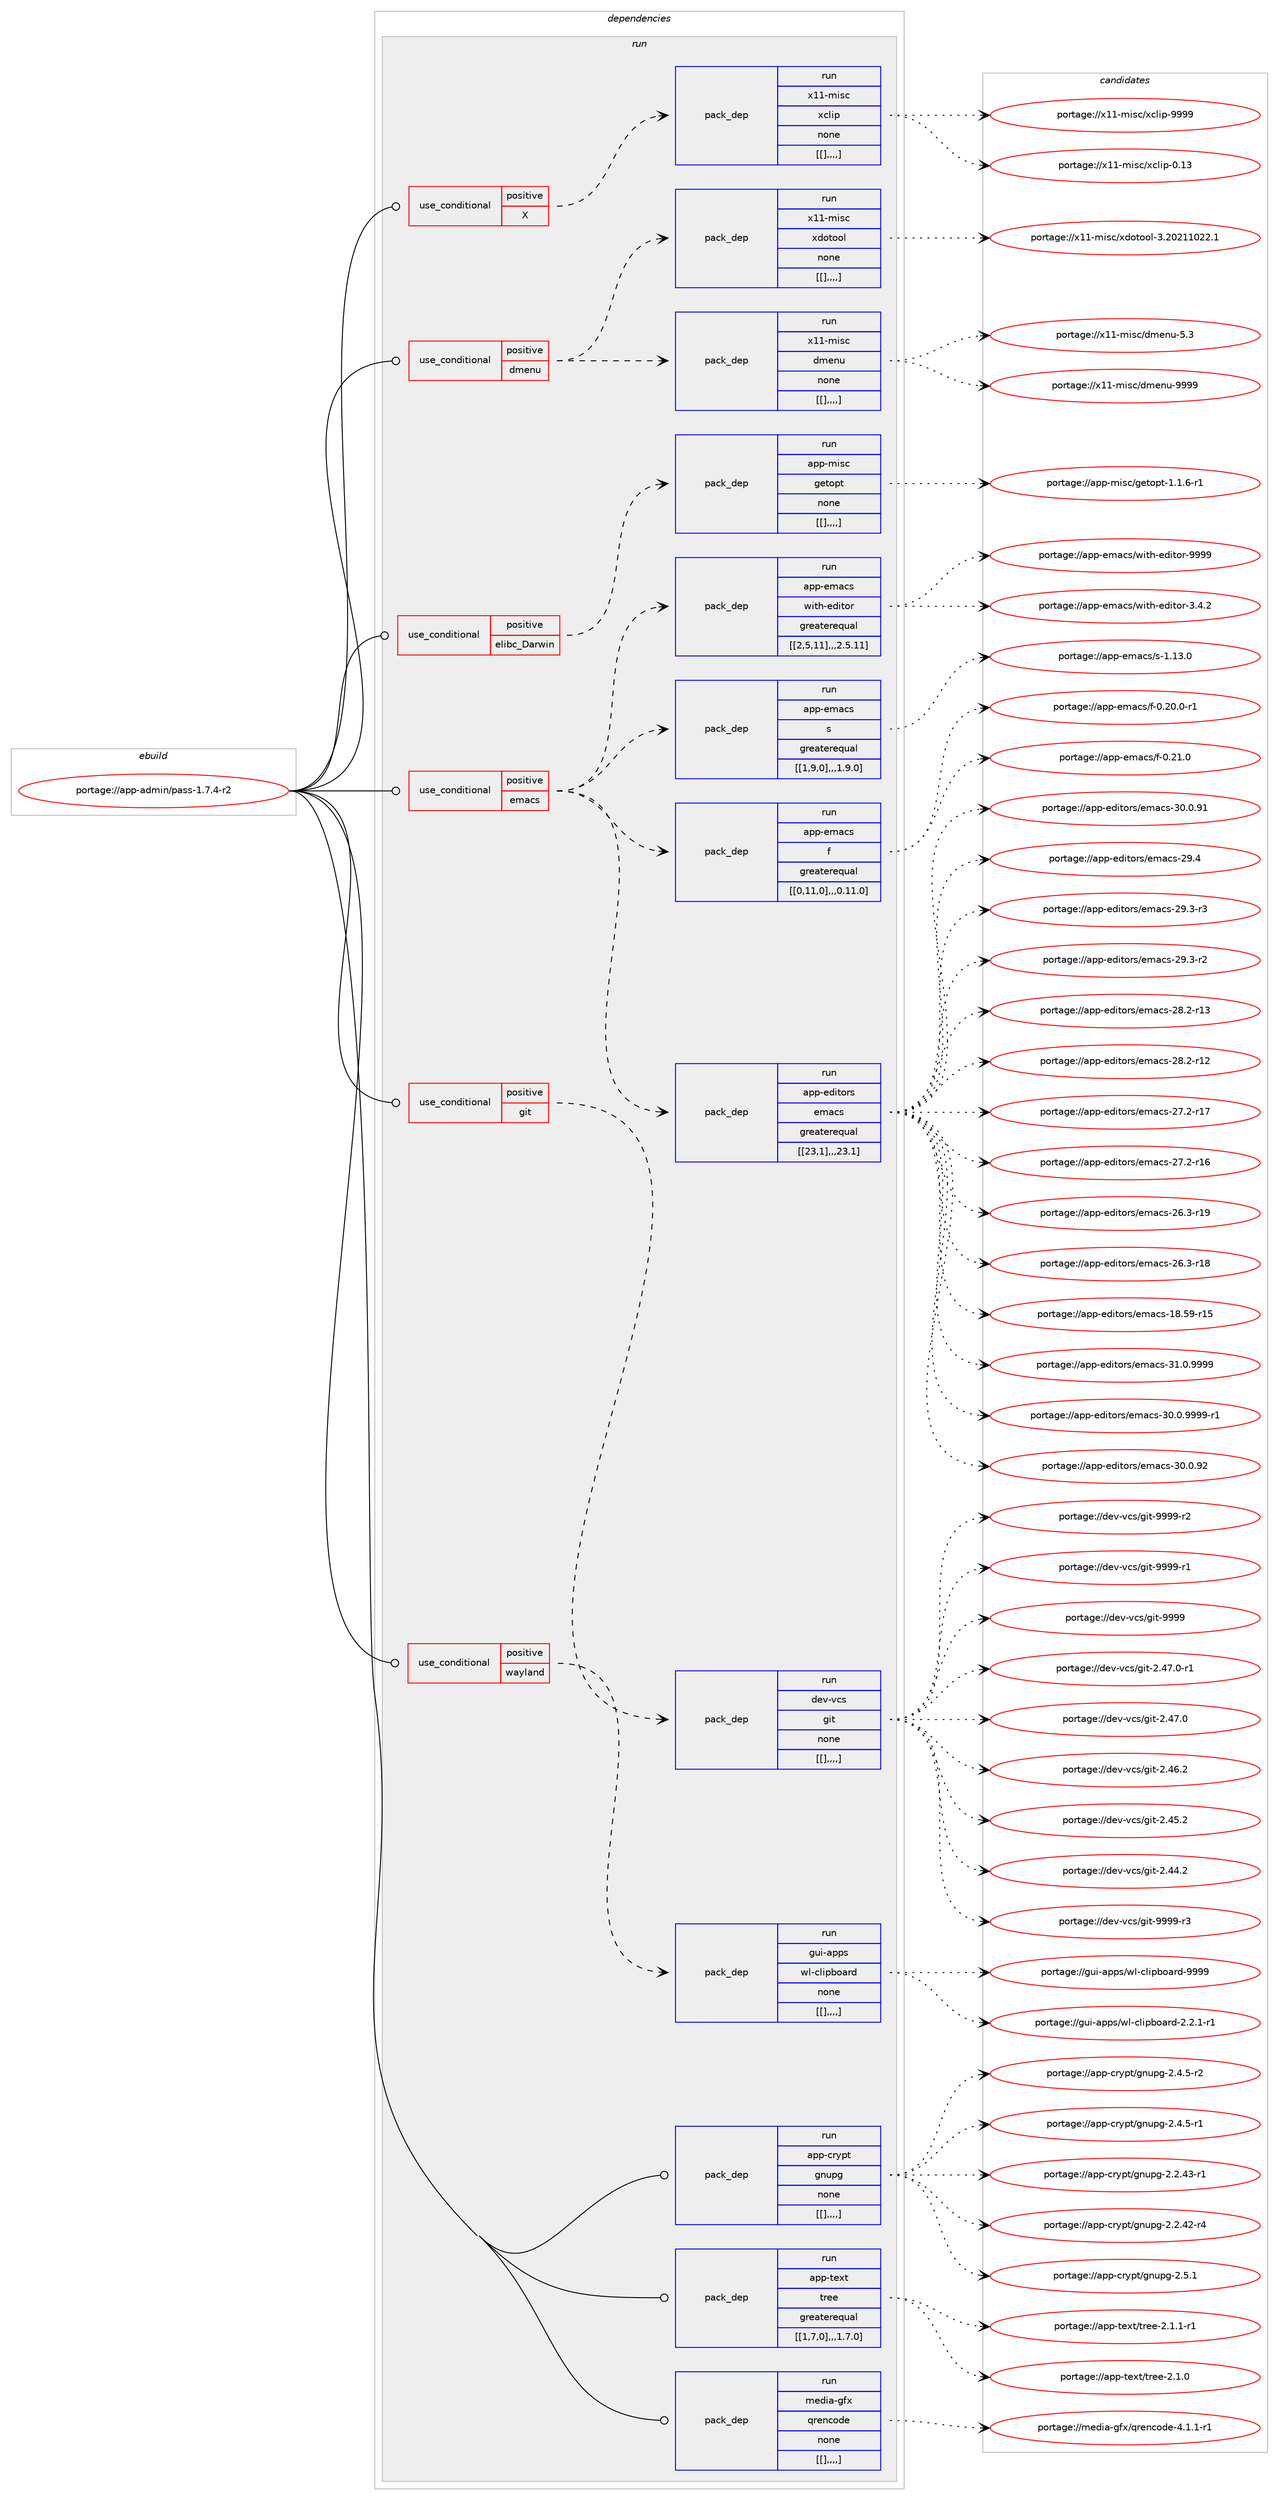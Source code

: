 digraph prolog {

# *************
# Graph options
# *************

newrank=true;
concentrate=true;
compound=true;
graph [rankdir=LR,fontname=Helvetica,fontsize=10,ranksep=1.5];#, ranksep=2.5, nodesep=0.2];
edge  [arrowhead=vee];
node  [fontname=Helvetica,fontsize=10];

# **********
# The ebuild
# **********

subgraph cluster_leftcol {
color=gray;
label=<<i>ebuild</i>>;
id [label="portage://app-admin/pass-1.7.4-r2", color=red, width=4, href="../app-admin/pass-1.7.4-r2.svg"];
}

# ****************
# The dependencies
# ****************

subgraph cluster_midcol {
color=gray;
label=<<i>dependencies</i>>;
subgraph cluster_compile {
fillcolor="#eeeeee";
style=filled;
label=<<i>compile</i>>;
}
subgraph cluster_compileandrun {
fillcolor="#eeeeee";
style=filled;
label=<<i>compile and run</i>>;
}
subgraph cluster_run {
fillcolor="#eeeeee";
style=filled;
label=<<i>run</i>>;
subgraph cond619 {
dependency2869 [label=<<TABLE BORDER="0" CELLBORDER="1" CELLSPACING="0" CELLPADDING="4"><TR><TD ROWSPAN="3" CELLPADDING="10">use_conditional</TD></TR><TR><TD>positive</TD></TR><TR><TD>X</TD></TR></TABLE>>, shape=none, color=red];
subgraph pack2291 {
dependency2939 [label=<<TABLE BORDER="0" CELLBORDER="1" CELLSPACING="0" CELLPADDING="4" WIDTH="220"><TR><TD ROWSPAN="6" CELLPADDING="30">pack_dep</TD></TR><TR><TD WIDTH="110">run</TD></TR><TR><TD>x11-misc</TD></TR><TR><TD>xclip</TD></TR><TR><TD>none</TD></TR><TR><TD>[[],,,,]</TD></TR></TABLE>>, shape=none, color=blue];
}
dependency2869:e -> dependency2939:w [weight=20,style="dashed",arrowhead="vee"];
}
id:e -> dependency2869:w [weight=20,style="solid",arrowhead="odot"];
subgraph cond638 {
dependency2955 [label=<<TABLE BORDER="0" CELLBORDER="1" CELLSPACING="0" CELLPADDING="4"><TR><TD ROWSPAN="3" CELLPADDING="10">use_conditional</TD></TR><TR><TD>positive</TD></TR><TR><TD>dmenu</TD></TR></TABLE>>, shape=none, color=red];
subgraph pack2325 {
dependency2971 [label=<<TABLE BORDER="0" CELLBORDER="1" CELLSPACING="0" CELLPADDING="4" WIDTH="220"><TR><TD ROWSPAN="6" CELLPADDING="30">pack_dep</TD></TR><TR><TD WIDTH="110">run</TD></TR><TR><TD>x11-misc</TD></TR><TR><TD>dmenu</TD></TR><TR><TD>none</TD></TR><TR><TD>[[],,,,]</TD></TR></TABLE>>, shape=none, color=blue];
}
dependency2955:e -> dependency2971:w [weight=20,style="dashed",arrowhead="vee"];
subgraph pack2331 {
dependency2991 [label=<<TABLE BORDER="0" CELLBORDER="1" CELLSPACING="0" CELLPADDING="4" WIDTH="220"><TR><TD ROWSPAN="6" CELLPADDING="30">pack_dep</TD></TR><TR><TD WIDTH="110">run</TD></TR><TR><TD>x11-misc</TD></TR><TR><TD>xdotool</TD></TR><TR><TD>none</TD></TR><TR><TD>[[],,,,]</TD></TR></TABLE>>, shape=none, color=blue];
}
dependency2955:e -> dependency2991:w [weight=20,style="dashed",arrowhead="vee"];
}
id:e -> dependency2955:w [weight=20,style="solid",arrowhead="odot"];
subgraph cond660 {
dependency3063 [label=<<TABLE BORDER="0" CELLBORDER="1" CELLSPACING="0" CELLPADDING="4"><TR><TD ROWSPAN="3" CELLPADDING="10">use_conditional</TD></TR><TR><TD>positive</TD></TR><TR><TD>elibc_Darwin</TD></TR></TABLE>>, shape=none, color=red];
subgraph pack2400 {
dependency3087 [label=<<TABLE BORDER="0" CELLBORDER="1" CELLSPACING="0" CELLPADDING="4" WIDTH="220"><TR><TD ROWSPAN="6" CELLPADDING="30">pack_dep</TD></TR><TR><TD WIDTH="110">run</TD></TR><TR><TD>app-misc</TD></TR><TR><TD>getopt</TD></TR><TR><TD>none</TD></TR><TR><TD>[[],,,,]</TD></TR></TABLE>>, shape=none, color=blue];
}
dependency3063:e -> dependency3087:w [weight=20,style="dashed",arrowhead="vee"];
}
id:e -> dependency3063:w [weight=20,style="solid",arrowhead="odot"];
subgraph cond677 {
dependency3093 [label=<<TABLE BORDER="0" CELLBORDER="1" CELLSPACING="0" CELLPADDING="4"><TR><TD ROWSPAN="3" CELLPADDING="10">use_conditional</TD></TR><TR><TD>positive</TD></TR><TR><TD>emacs</TD></TR></TABLE>>, shape=none, color=red];
subgraph pack2481 {
dependency3170 [label=<<TABLE BORDER="0" CELLBORDER="1" CELLSPACING="0" CELLPADDING="4" WIDTH="220"><TR><TD ROWSPAN="6" CELLPADDING="30">pack_dep</TD></TR><TR><TD WIDTH="110">run</TD></TR><TR><TD>app-editors</TD></TR><TR><TD>emacs</TD></TR><TR><TD>greaterequal</TD></TR><TR><TD>[[23,1],,,23.1]</TD></TR></TABLE>>, shape=none, color=blue];
}
dependency3093:e -> dependency3170:w [weight=20,style="dashed",arrowhead="vee"];
subgraph pack2502 {
dependency3238 [label=<<TABLE BORDER="0" CELLBORDER="1" CELLSPACING="0" CELLPADDING="4" WIDTH="220"><TR><TD ROWSPAN="6" CELLPADDING="30">pack_dep</TD></TR><TR><TD WIDTH="110">run</TD></TR><TR><TD>app-emacs</TD></TR><TR><TD>f</TD></TR><TR><TD>greaterequal</TD></TR><TR><TD>[[0,11,0],,,0.11.0]</TD></TR></TABLE>>, shape=none, color=blue];
}
dependency3093:e -> dependency3238:w [weight=20,style="dashed",arrowhead="vee"];
subgraph pack2534 {
dependency3348 [label=<<TABLE BORDER="0" CELLBORDER="1" CELLSPACING="0" CELLPADDING="4" WIDTH="220"><TR><TD ROWSPAN="6" CELLPADDING="30">pack_dep</TD></TR><TR><TD WIDTH="110">run</TD></TR><TR><TD>app-emacs</TD></TR><TR><TD>s</TD></TR><TR><TD>greaterequal</TD></TR><TR><TD>[[1,9,0],,,1.9.0]</TD></TR></TABLE>>, shape=none, color=blue];
}
dependency3093:e -> dependency3348:w [weight=20,style="dashed",arrowhead="vee"];
subgraph pack2641 {
dependency3388 [label=<<TABLE BORDER="0" CELLBORDER="1" CELLSPACING="0" CELLPADDING="4" WIDTH="220"><TR><TD ROWSPAN="6" CELLPADDING="30">pack_dep</TD></TR><TR><TD WIDTH="110">run</TD></TR><TR><TD>app-emacs</TD></TR><TR><TD>with-editor</TD></TR><TR><TD>greaterequal</TD></TR><TR><TD>[[2,5,11],,,2.5.11]</TD></TR></TABLE>>, shape=none, color=blue];
}
dependency3093:e -> dependency3388:w [weight=20,style="dashed",arrowhead="vee"];
}
id:e -> dependency3093:w [weight=20,style="solid",arrowhead="odot"];
subgraph cond766 {
dependency3448 [label=<<TABLE BORDER="0" CELLBORDER="1" CELLSPACING="0" CELLPADDING="4"><TR><TD ROWSPAN="3" CELLPADDING="10">use_conditional</TD></TR><TR><TD>positive</TD></TR><TR><TD>git</TD></TR></TABLE>>, shape=none, color=red];
subgraph pack2708 {
dependency3486 [label=<<TABLE BORDER="0" CELLBORDER="1" CELLSPACING="0" CELLPADDING="4" WIDTH="220"><TR><TD ROWSPAN="6" CELLPADDING="30">pack_dep</TD></TR><TR><TD WIDTH="110">run</TD></TR><TR><TD>dev-vcs</TD></TR><TR><TD>git</TD></TR><TR><TD>none</TD></TR><TR><TD>[[],,,,]</TD></TR></TABLE>>, shape=none, color=blue];
}
dependency3448:e -> dependency3486:w [weight=20,style="dashed",arrowhead="vee"];
}
id:e -> dependency3448:w [weight=20,style="solid",arrowhead="odot"];
subgraph cond802 {
dependency3586 [label=<<TABLE BORDER="0" CELLBORDER="1" CELLSPACING="0" CELLPADDING="4"><TR><TD ROWSPAN="3" CELLPADDING="10">use_conditional</TD></TR><TR><TD>positive</TD></TR><TR><TD>wayland</TD></TR></TABLE>>, shape=none, color=red];
subgraph pack2782 {
dependency3590 [label=<<TABLE BORDER="0" CELLBORDER="1" CELLSPACING="0" CELLPADDING="4" WIDTH="220"><TR><TD ROWSPAN="6" CELLPADDING="30">pack_dep</TD></TR><TR><TD WIDTH="110">run</TD></TR><TR><TD>gui-apps</TD></TR><TR><TD>wl-clipboard</TD></TR><TR><TD>none</TD></TR><TR><TD>[[],,,,]</TD></TR></TABLE>>, shape=none, color=blue];
}
dependency3586:e -> dependency3590:w [weight=20,style="dashed",arrowhead="vee"];
}
id:e -> dependency3586:w [weight=20,style="solid",arrowhead="odot"];
subgraph pack2795 {
dependency3630 [label=<<TABLE BORDER="0" CELLBORDER="1" CELLSPACING="0" CELLPADDING="4" WIDTH="220"><TR><TD ROWSPAN="6" CELLPADDING="30">pack_dep</TD></TR><TR><TD WIDTH="110">run</TD></TR><TR><TD>app-crypt</TD></TR><TR><TD>gnupg</TD></TR><TR><TD>none</TD></TR><TR><TD>[[],,,,]</TD></TR></TABLE>>, shape=none, color=blue];
}
id:e -> dependency3630:w [weight=20,style="solid",arrowhead="odot"];
subgraph pack2807 {
dependency3636 [label=<<TABLE BORDER="0" CELLBORDER="1" CELLSPACING="0" CELLPADDING="4" WIDTH="220"><TR><TD ROWSPAN="6" CELLPADDING="30">pack_dep</TD></TR><TR><TD WIDTH="110">run</TD></TR><TR><TD>app-text</TD></TR><TR><TD>tree</TD></TR><TR><TD>greaterequal</TD></TR><TR><TD>[[1,7,0],,,1.7.0]</TD></TR></TABLE>>, shape=none, color=blue];
}
id:e -> dependency3636:w [weight=20,style="solid",arrowhead="odot"];
subgraph pack2841 {
dependency3672 [label=<<TABLE BORDER="0" CELLBORDER="1" CELLSPACING="0" CELLPADDING="4" WIDTH="220"><TR><TD ROWSPAN="6" CELLPADDING="30">pack_dep</TD></TR><TR><TD WIDTH="110">run</TD></TR><TR><TD>media-gfx</TD></TR><TR><TD>qrencode</TD></TR><TR><TD>none</TD></TR><TR><TD>[[],,,,]</TD></TR></TABLE>>, shape=none, color=blue];
}
id:e -> dependency3672:w [weight=20,style="solid",arrowhead="odot"];
}
}

# **************
# The candidates
# **************

subgraph cluster_choices {
rank=same;
color=gray;
label=<<i>candidates</i>>;

subgraph choice2252 {
color=black;
nodesep=1;
choice1204949451091051159947120991081051124557575757 [label="portage://x11-misc/xclip-9999", color=red, width=4,href="../x11-misc/xclip-9999.svg"];
choice1204949451091051159947120991081051124548464951 [label="portage://x11-misc/xclip-0.13", color=red, width=4,href="../x11-misc/xclip-0.13.svg"];
dependency2939:e -> choice1204949451091051159947120991081051124557575757:w [style=dotted,weight="100"];
dependency2939:e -> choice1204949451091051159947120991081051124548464951:w [style=dotted,weight="100"];
}
subgraph choice2283 {
color=black;
nodesep=1;
choice12049494510910511599471001091011101174557575757 [label="portage://x11-misc/dmenu-9999", color=red, width=4,href="../x11-misc/dmenu-9999.svg"];
choice120494945109105115994710010910111011745534651 [label="portage://x11-misc/dmenu-5.3", color=red, width=4,href="../x11-misc/dmenu-5.3.svg"];
dependency2971:e -> choice12049494510910511599471001091011101174557575757:w [style=dotted,weight="100"];
dependency2971:e -> choice120494945109105115994710010910111011745534651:w [style=dotted,weight="100"];
}
subgraph choice2342 {
color=black;
nodesep=1;
choice120494945109105115994712010011111611111110845514650485049494850504649 [label="portage://x11-misc/xdotool-3.20211022.1", color=red, width=4,href="../x11-misc/xdotool-3.20211022.1.svg"];
dependency2991:e -> choice120494945109105115994712010011111611111110845514650485049494850504649:w [style=dotted,weight="100"];
}
subgraph choice2354 {
color=black;
nodesep=1;
choice971121124510910511599471031011161111121164549464946544511449 [label="portage://app-misc/getopt-1.1.6-r1", color=red, width=4,href="../app-misc/getopt-1.1.6-r1.svg"];
dependency3087:e -> choice971121124510910511599471031011161111121164549464946544511449:w [style=dotted,weight="100"];
}
subgraph choice2375 {
color=black;
nodesep=1;
choice971121124510110010511611111411547101109979911545514946484657575757 [label="portage://app-editors/emacs-31.0.9999", color=red, width=4,href="../app-editors/emacs-31.0.9999.svg"];
choice9711211245101100105116111114115471011099799115455148464846575757574511449 [label="portage://app-editors/emacs-30.0.9999-r1", color=red, width=4,href="../app-editors/emacs-30.0.9999-r1.svg"];
choice97112112451011001051161111141154710110997991154551484648465750 [label="portage://app-editors/emacs-30.0.92", color=red, width=4,href="../app-editors/emacs-30.0.92.svg"];
choice97112112451011001051161111141154710110997991154551484648465749 [label="portage://app-editors/emacs-30.0.91", color=red, width=4,href="../app-editors/emacs-30.0.91.svg"];
choice97112112451011001051161111141154710110997991154550574652 [label="portage://app-editors/emacs-29.4", color=red, width=4,href="../app-editors/emacs-29.4.svg"];
choice971121124510110010511611111411547101109979911545505746514511451 [label="portage://app-editors/emacs-29.3-r3", color=red, width=4,href="../app-editors/emacs-29.3-r3.svg"];
choice971121124510110010511611111411547101109979911545505746514511450 [label="portage://app-editors/emacs-29.3-r2", color=red, width=4,href="../app-editors/emacs-29.3-r2.svg"];
choice97112112451011001051161111141154710110997991154550564650451144951 [label="portage://app-editors/emacs-28.2-r13", color=red, width=4,href="../app-editors/emacs-28.2-r13.svg"];
choice97112112451011001051161111141154710110997991154550564650451144950 [label="portage://app-editors/emacs-28.2-r12", color=red, width=4,href="../app-editors/emacs-28.2-r12.svg"];
choice97112112451011001051161111141154710110997991154550554650451144955 [label="portage://app-editors/emacs-27.2-r17", color=red, width=4,href="../app-editors/emacs-27.2-r17.svg"];
choice97112112451011001051161111141154710110997991154550554650451144954 [label="portage://app-editors/emacs-27.2-r16", color=red, width=4,href="../app-editors/emacs-27.2-r16.svg"];
choice97112112451011001051161111141154710110997991154550544651451144957 [label="portage://app-editors/emacs-26.3-r19", color=red, width=4,href="../app-editors/emacs-26.3-r19.svg"];
choice97112112451011001051161111141154710110997991154550544651451144956 [label="portage://app-editors/emacs-26.3-r18", color=red, width=4,href="../app-editors/emacs-26.3-r18.svg"];
choice9711211245101100105116111114115471011099799115454956465357451144953 [label="portage://app-editors/emacs-18.59-r15", color=red, width=4,href="../app-editors/emacs-18.59-r15.svg"];
dependency3170:e -> choice971121124510110010511611111411547101109979911545514946484657575757:w [style=dotted,weight="100"];
dependency3170:e -> choice9711211245101100105116111114115471011099799115455148464846575757574511449:w [style=dotted,weight="100"];
dependency3170:e -> choice97112112451011001051161111141154710110997991154551484648465750:w [style=dotted,weight="100"];
dependency3170:e -> choice97112112451011001051161111141154710110997991154551484648465749:w [style=dotted,weight="100"];
dependency3170:e -> choice97112112451011001051161111141154710110997991154550574652:w [style=dotted,weight="100"];
dependency3170:e -> choice971121124510110010511611111411547101109979911545505746514511451:w [style=dotted,weight="100"];
dependency3170:e -> choice971121124510110010511611111411547101109979911545505746514511450:w [style=dotted,weight="100"];
dependency3170:e -> choice97112112451011001051161111141154710110997991154550564650451144951:w [style=dotted,weight="100"];
dependency3170:e -> choice97112112451011001051161111141154710110997991154550564650451144950:w [style=dotted,weight="100"];
dependency3170:e -> choice97112112451011001051161111141154710110997991154550554650451144955:w [style=dotted,weight="100"];
dependency3170:e -> choice97112112451011001051161111141154710110997991154550554650451144954:w [style=dotted,weight="100"];
dependency3170:e -> choice97112112451011001051161111141154710110997991154550544651451144957:w [style=dotted,weight="100"];
dependency3170:e -> choice97112112451011001051161111141154710110997991154550544651451144956:w [style=dotted,weight="100"];
dependency3170:e -> choice9711211245101100105116111114115471011099799115454956465357451144953:w [style=dotted,weight="100"];
}
subgraph choice2392 {
color=black;
nodesep=1;
choice971121124510110997991154710245484650494648 [label="portage://app-emacs/f-0.21.0", color=red, width=4,href="../app-emacs/f-0.21.0.svg"];
choice9711211245101109979911547102454846504846484511449 [label="portage://app-emacs/f-0.20.0-r1", color=red, width=4,href="../app-emacs/f-0.20.0-r1.svg"];
dependency3238:e -> choice971121124510110997991154710245484650494648:w [style=dotted,weight="100"];
dependency3238:e -> choice9711211245101109979911547102454846504846484511449:w [style=dotted,weight="100"];
}
subgraph choice2413 {
color=black;
nodesep=1;
choice971121124510110997991154711545494649514648 [label="portage://app-emacs/s-1.13.0", color=red, width=4,href="../app-emacs/s-1.13.0.svg"];
dependency3348:e -> choice971121124510110997991154711545494649514648:w [style=dotted,weight="100"];
}
subgraph choice2439 {
color=black;
nodesep=1;
choice9711211245101109979911547119105116104451011001051161111144557575757 [label="portage://app-emacs/with-editor-9999", color=red, width=4,href="../app-emacs/with-editor-9999.svg"];
choice971121124510110997991154711910511610445101100105116111114455146524650 [label="portage://app-emacs/with-editor-3.4.2", color=red, width=4,href="../app-emacs/with-editor-3.4.2.svg"];
dependency3388:e -> choice9711211245101109979911547119105116104451011001051161111144557575757:w [style=dotted,weight="100"];
dependency3388:e -> choice971121124510110997991154711910511610445101100105116111114455146524650:w [style=dotted,weight="100"];
}
subgraph choice2442 {
color=black;
nodesep=1;
choice10010111845118991154710310511645575757574511451 [label="portage://dev-vcs/git-9999-r3", color=red, width=4,href="../dev-vcs/git-9999-r3.svg"];
choice10010111845118991154710310511645575757574511450 [label="portage://dev-vcs/git-9999-r2", color=red, width=4,href="../dev-vcs/git-9999-r2.svg"];
choice10010111845118991154710310511645575757574511449 [label="portage://dev-vcs/git-9999-r1", color=red, width=4,href="../dev-vcs/git-9999-r1.svg"];
choice1001011184511899115471031051164557575757 [label="portage://dev-vcs/git-9999", color=red, width=4,href="../dev-vcs/git-9999.svg"];
choice100101118451189911547103105116455046525546484511449 [label="portage://dev-vcs/git-2.47.0-r1", color=red, width=4,href="../dev-vcs/git-2.47.0-r1.svg"];
choice10010111845118991154710310511645504652554648 [label="portage://dev-vcs/git-2.47.0", color=red, width=4,href="../dev-vcs/git-2.47.0.svg"];
choice10010111845118991154710310511645504652544650 [label="portage://dev-vcs/git-2.46.2", color=red, width=4,href="../dev-vcs/git-2.46.2.svg"];
choice10010111845118991154710310511645504652534650 [label="portage://dev-vcs/git-2.45.2", color=red, width=4,href="../dev-vcs/git-2.45.2.svg"];
choice10010111845118991154710310511645504652524650 [label="portage://dev-vcs/git-2.44.2", color=red, width=4,href="../dev-vcs/git-2.44.2.svg"];
dependency3486:e -> choice10010111845118991154710310511645575757574511451:w [style=dotted,weight="100"];
dependency3486:e -> choice10010111845118991154710310511645575757574511450:w [style=dotted,weight="100"];
dependency3486:e -> choice10010111845118991154710310511645575757574511449:w [style=dotted,weight="100"];
dependency3486:e -> choice1001011184511899115471031051164557575757:w [style=dotted,weight="100"];
dependency3486:e -> choice100101118451189911547103105116455046525546484511449:w [style=dotted,weight="100"];
dependency3486:e -> choice10010111845118991154710310511645504652554648:w [style=dotted,weight="100"];
dependency3486:e -> choice10010111845118991154710310511645504652544650:w [style=dotted,weight="100"];
dependency3486:e -> choice10010111845118991154710310511645504652534650:w [style=dotted,weight="100"];
dependency3486:e -> choice10010111845118991154710310511645504652524650:w [style=dotted,weight="100"];
}
subgraph choice2449 {
color=black;
nodesep=1;
choice103117105459711211211547119108459910810511298111971141004557575757 [label="portage://gui-apps/wl-clipboard-9999", color=red, width=4,href="../gui-apps/wl-clipboard-9999.svg"];
choice103117105459711211211547119108459910810511298111971141004550465046494511449 [label="portage://gui-apps/wl-clipboard-2.2.1-r1", color=red, width=4,href="../gui-apps/wl-clipboard-2.2.1-r1.svg"];
dependency3590:e -> choice103117105459711211211547119108459910810511298111971141004557575757:w [style=dotted,weight="100"];
dependency3590:e -> choice103117105459711211211547119108459910810511298111971141004550465046494511449:w [style=dotted,weight="100"];
}
subgraph choice2493 {
color=black;
nodesep=1;
choice97112112459911412111211647103110117112103455046534649 [label="portage://app-crypt/gnupg-2.5.1", color=red, width=4,href="../app-crypt/gnupg-2.5.1.svg"];
choice971121124599114121112116471031101171121034550465246534511450 [label="portage://app-crypt/gnupg-2.4.5-r2", color=red, width=4,href="../app-crypt/gnupg-2.4.5-r2.svg"];
choice971121124599114121112116471031101171121034550465246534511449 [label="portage://app-crypt/gnupg-2.4.5-r1", color=red, width=4,href="../app-crypt/gnupg-2.4.5-r1.svg"];
choice97112112459911412111211647103110117112103455046504652514511449 [label="portage://app-crypt/gnupg-2.2.43-r1", color=red, width=4,href="../app-crypt/gnupg-2.2.43-r1.svg"];
choice97112112459911412111211647103110117112103455046504652504511452 [label="portage://app-crypt/gnupg-2.2.42-r4", color=red, width=4,href="../app-crypt/gnupg-2.2.42-r4.svg"];
dependency3630:e -> choice97112112459911412111211647103110117112103455046534649:w [style=dotted,weight="100"];
dependency3630:e -> choice971121124599114121112116471031101171121034550465246534511450:w [style=dotted,weight="100"];
dependency3630:e -> choice971121124599114121112116471031101171121034550465246534511449:w [style=dotted,weight="100"];
dependency3630:e -> choice97112112459911412111211647103110117112103455046504652514511449:w [style=dotted,weight="100"];
dependency3630:e -> choice97112112459911412111211647103110117112103455046504652504511452:w [style=dotted,weight="100"];
}
subgraph choice2504 {
color=black;
nodesep=1;
choice9711211245116101120116471161141011014550464946494511449 [label="portage://app-text/tree-2.1.1-r1", color=red, width=4,href="../app-text/tree-2.1.1-r1.svg"];
choice971121124511610112011647116114101101455046494648 [label="portage://app-text/tree-2.1.0", color=red, width=4,href="../app-text/tree-2.1.0.svg"];
dependency3636:e -> choice9711211245116101120116471161141011014550464946494511449:w [style=dotted,weight="100"];
dependency3636:e -> choice971121124511610112011647116114101101455046494648:w [style=dotted,weight="100"];
}
subgraph choice2506 {
color=black;
nodesep=1;
choice109101100105974510310212047113114101110991111001014552464946494511449 [label="portage://media-gfx/qrencode-4.1.1-r1", color=red, width=4,href="../media-gfx/qrencode-4.1.1-r1.svg"];
dependency3672:e -> choice109101100105974510310212047113114101110991111001014552464946494511449:w [style=dotted,weight="100"];
}
}

}
